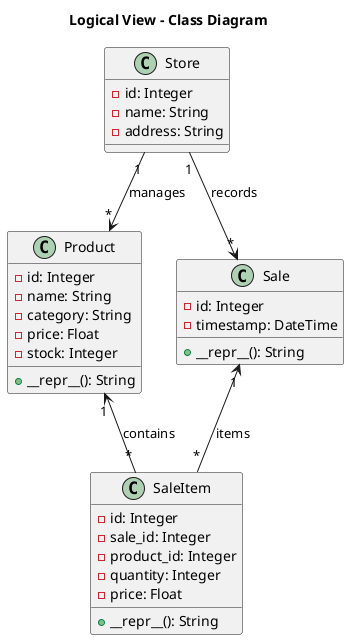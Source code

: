 @startuml logical_view
title Logical View - Class Diagram

class Product {
  - id: Integer
  - name: String
  - category: String
  - price: Float
  - stock: Integer
  + __repr__(): String
}
class Sale {
  - id: Integer
  - timestamp: DateTime
  + __repr__(): String
}
class SaleItem {
  - id: Integer
  - sale_id: Integer
  - product_id: Integer
  - quantity: Integer
  - price: Float
  + __repr__(): String
}

class Store {
  - id: Integer
  - name: String
  - address: String
}

Product "1" <-- "*" SaleItem : contains
Sale "1" <-- "*" SaleItem : items
Store "1" --> "*" Product : manages
Store "1" --> "*" Sale : records
@enduml
